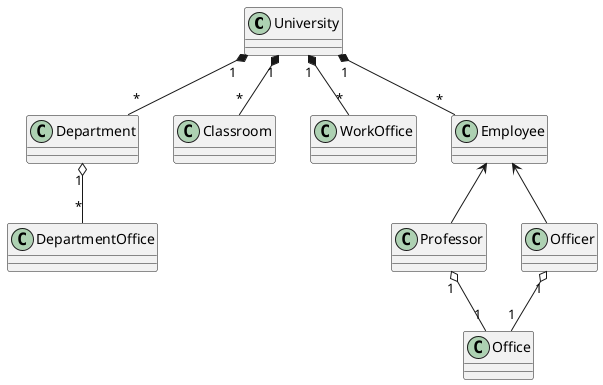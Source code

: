 @startuml Üniversite Yönetim Sistemi

class University{

}

class Department{
    
}
class Classroom{
    
}

class WorkOffice{
    
}

class Office{
    
}

class DepartmentOffice{
    
}

class Employee{
    
}

class Professor{
    
}

class Officer{
    
}

University "1" *-- "*" Classroom
University "1" *-- "*" WorkOffice
University "1" *-- "*"  Department 
Department "1" o-- "*" DepartmentOffice
University "1" *-- "*" Employee
Employee <-- Professor
Employee <-- Officer

Professor  "1" o-- "1" Office
Officer  "1" o-- "1" Office

@enduml
